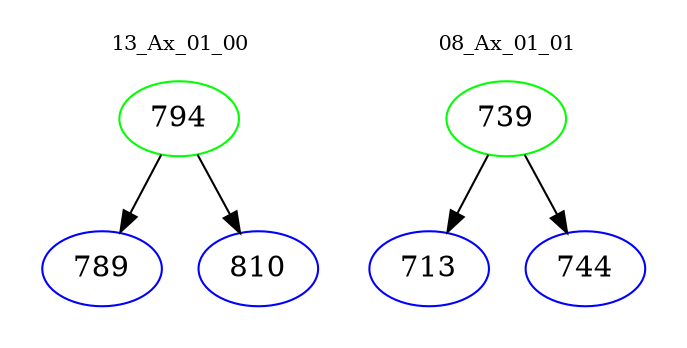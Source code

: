 digraph{
subgraph cluster_0 {
color = white
label = "13_Ax_01_00";
fontsize=10;
T0_794 [label="794", color="green"]
T0_794 -> T0_789 [color="black"]
T0_789 [label="789", color="blue"]
T0_794 -> T0_810 [color="black"]
T0_810 [label="810", color="blue"]
}
subgraph cluster_1 {
color = white
label = "08_Ax_01_01";
fontsize=10;
T1_739 [label="739", color="green"]
T1_739 -> T1_713 [color="black"]
T1_713 [label="713", color="blue"]
T1_739 -> T1_744 [color="black"]
T1_744 [label="744", color="blue"]
}
}
